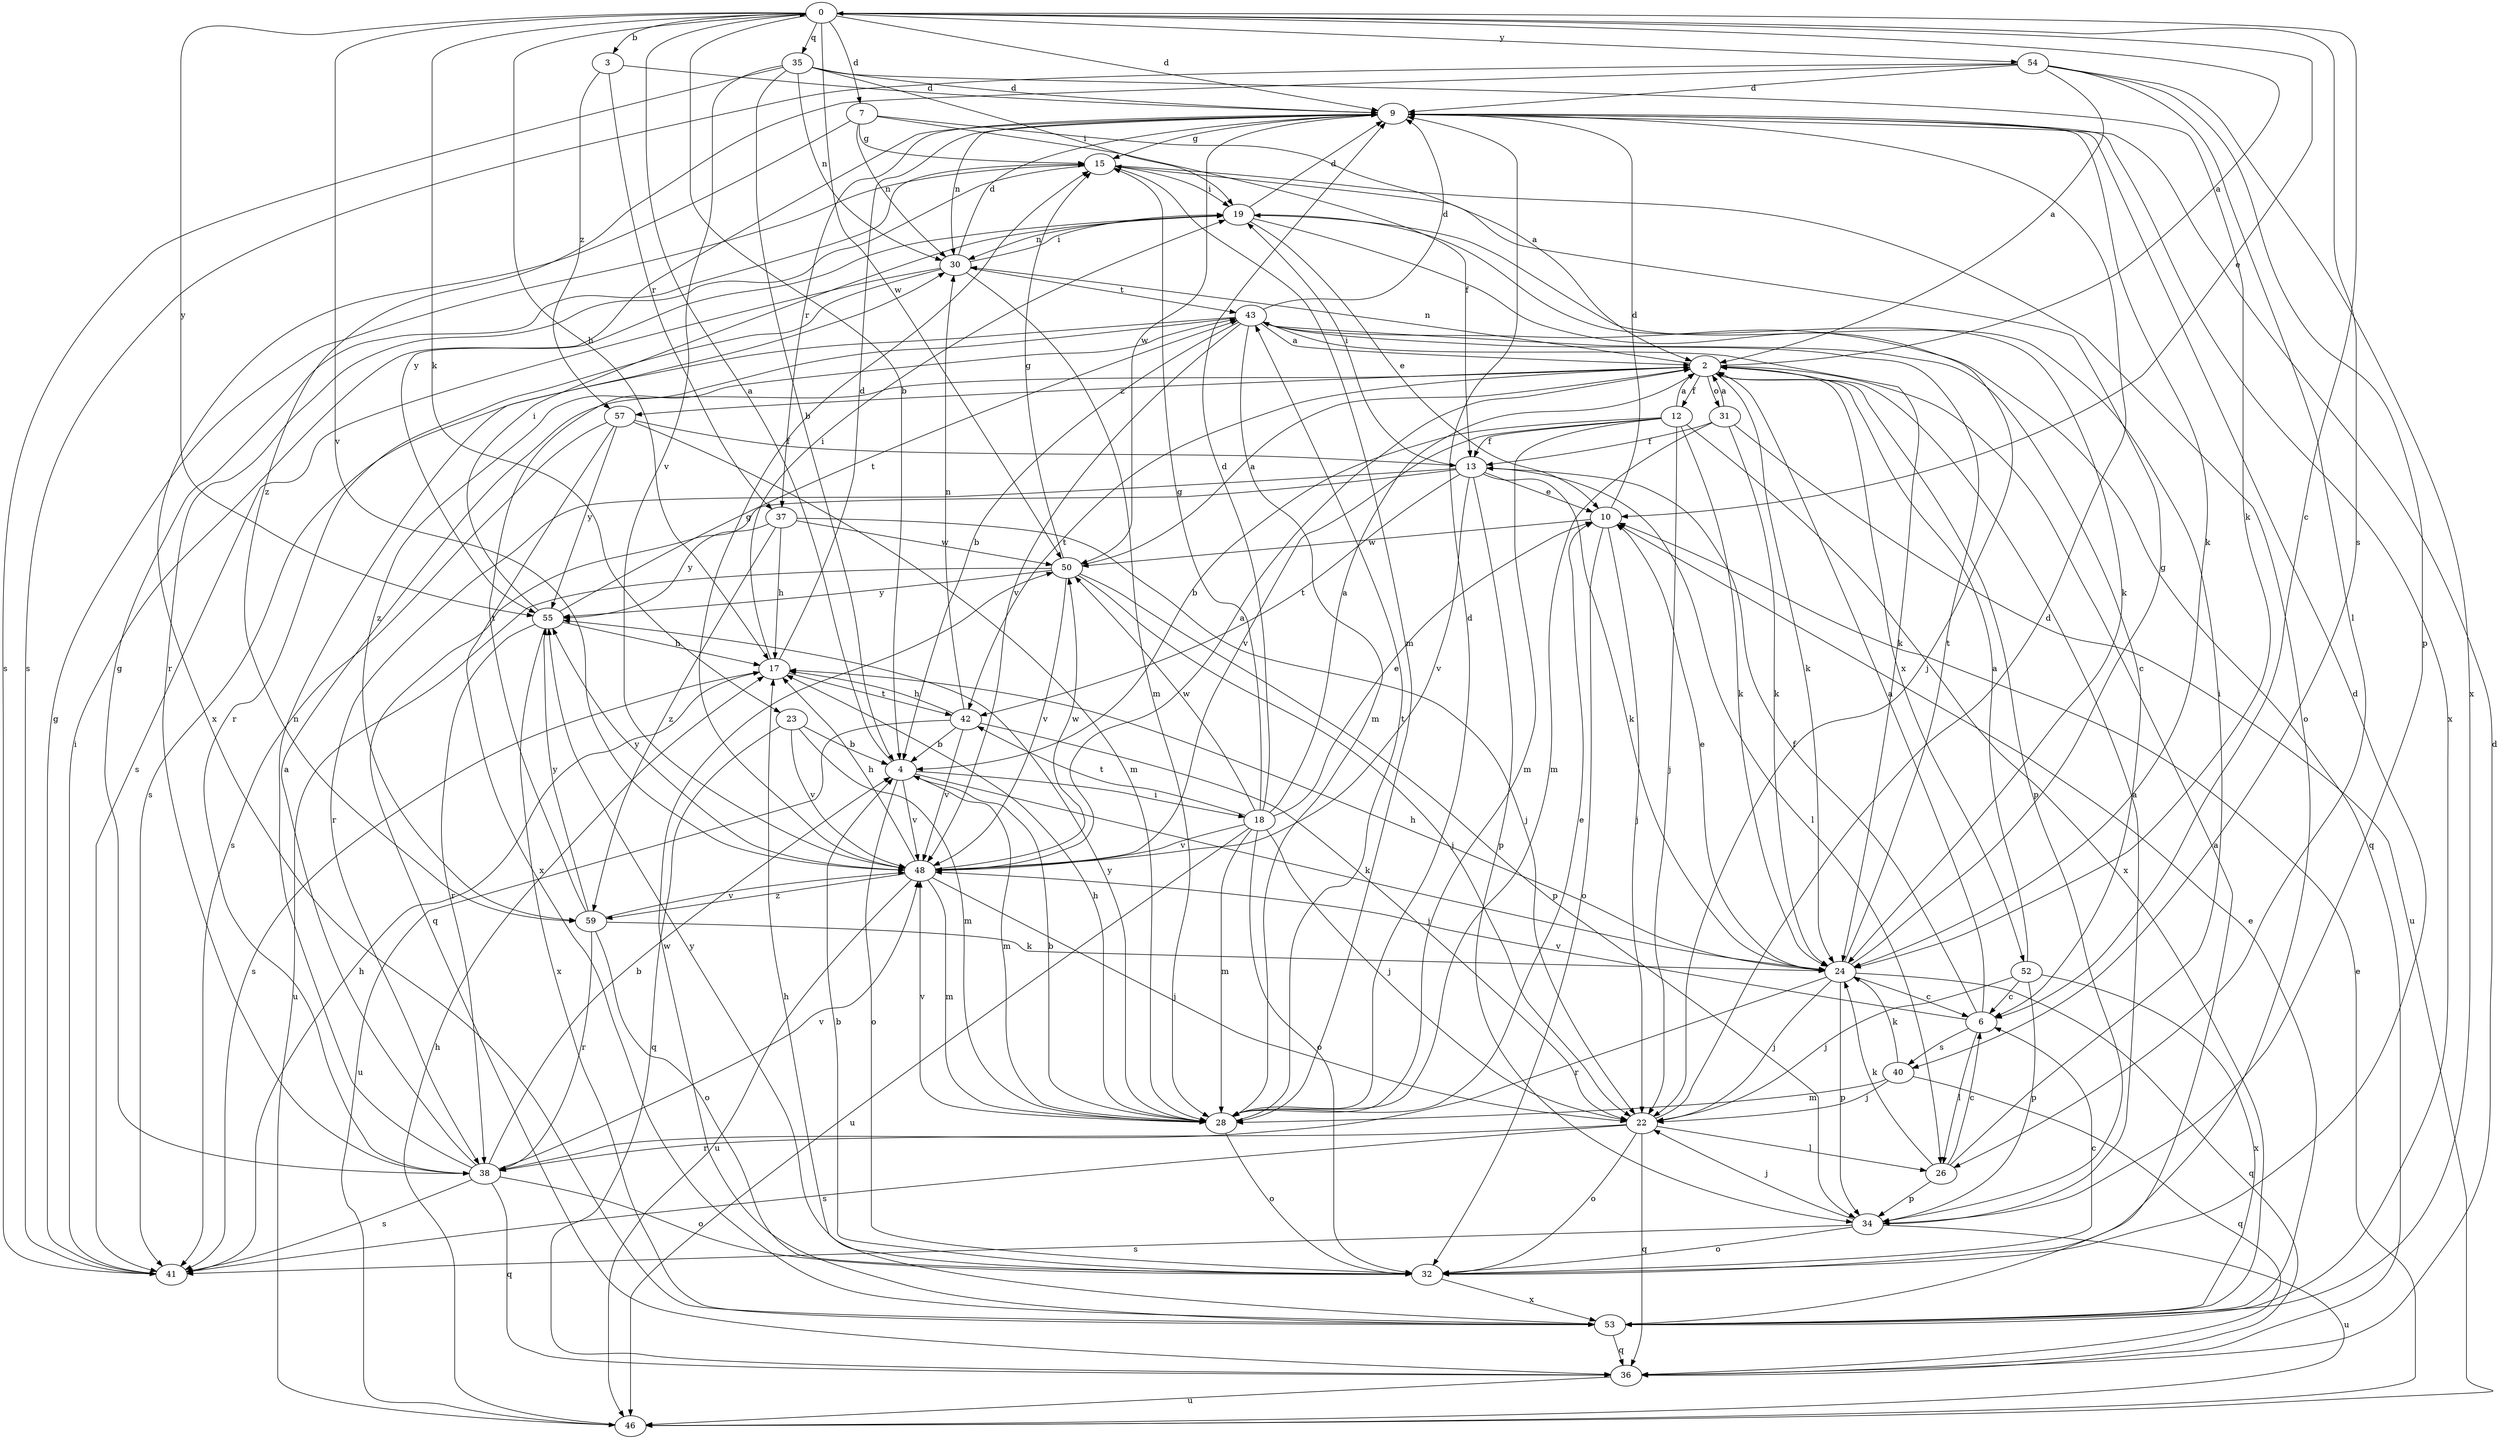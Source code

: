 strict digraph  {
0;
2;
3;
4;
6;
7;
9;
10;
12;
13;
15;
17;
18;
19;
22;
23;
24;
26;
28;
30;
31;
32;
34;
35;
36;
37;
38;
40;
41;
42;
43;
46;
48;
50;
52;
53;
54;
55;
57;
59;
0 -> 3  [label=b];
0 -> 4  [label=b];
0 -> 6  [label=c];
0 -> 7  [label=d];
0 -> 9  [label=d];
0 -> 10  [label=e];
0 -> 17  [label=h];
0 -> 23  [label=k];
0 -> 35  [label=q];
0 -> 40  [label=s];
0 -> 48  [label=v];
0 -> 50  [label=w];
0 -> 54  [label=y];
0 -> 55  [label=y];
2 -> 0  [label=a];
2 -> 12  [label=f];
2 -> 24  [label=k];
2 -> 30  [label=n];
2 -> 31  [label=o];
2 -> 34  [label=p];
2 -> 42  [label=t];
2 -> 52  [label=x];
2 -> 57  [label=z];
3 -> 9  [label=d];
3 -> 37  [label=r];
3 -> 57  [label=z];
4 -> 0  [label=a];
4 -> 18  [label=i];
4 -> 24  [label=k];
4 -> 28  [label=m];
4 -> 32  [label=o];
4 -> 48  [label=v];
6 -> 2  [label=a];
6 -> 13  [label=f];
6 -> 26  [label=l];
6 -> 40  [label=s];
6 -> 48  [label=v];
7 -> 2  [label=a];
7 -> 13  [label=f];
7 -> 15  [label=g];
7 -> 30  [label=n];
7 -> 53  [label=x];
9 -> 15  [label=g];
9 -> 24  [label=k];
9 -> 30  [label=n];
9 -> 37  [label=r];
9 -> 50  [label=w];
9 -> 53  [label=x];
9 -> 55  [label=y];
10 -> 9  [label=d];
10 -> 22  [label=j];
10 -> 32  [label=o];
10 -> 50  [label=w];
12 -> 2  [label=a];
12 -> 4  [label=b];
12 -> 13  [label=f];
12 -> 22  [label=j];
12 -> 24  [label=k];
12 -> 28  [label=m];
12 -> 48  [label=v];
12 -> 53  [label=x];
13 -> 10  [label=e];
13 -> 19  [label=i];
13 -> 24  [label=k];
13 -> 26  [label=l];
13 -> 34  [label=p];
13 -> 36  [label=q];
13 -> 38  [label=r];
13 -> 42  [label=t];
13 -> 48  [label=v];
15 -> 19  [label=i];
15 -> 28  [label=m];
15 -> 32  [label=o];
15 -> 38  [label=r];
17 -> 9  [label=d];
17 -> 19  [label=i];
17 -> 41  [label=s];
17 -> 42  [label=t];
18 -> 2  [label=a];
18 -> 9  [label=d];
18 -> 10  [label=e];
18 -> 15  [label=g];
18 -> 22  [label=j];
18 -> 28  [label=m];
18 -> 32  [label=o];
18 -> 42  [label=t];
18 -> 46  [label=u];
18 -> 48  [label=v];
18 -> 50  [label=w];
19 -> 9  [label=d];
19 -> 10  [label=e];
19 -> 22  [label=j];
19 -> 24  [label=k];
19 -> 30  [label=n];
22 -> 9  [label=d];
22 -> 26  [label=l];
22 -> 32  [label=o];
22 -> 36  [label=q];
22 -> 38  [label=r];
22 -> 41  [label=s];
23 -> 4  [label=b];
23 -> 28  [label=m];
23 -> 36  [label=q];
23 -> 48  [label=v];
24 -> 6  [label=c];
24 -> 10  [label=e];
24 -> 15  [label=g];
24 -> 17  [label=h];
24 -> 22  [label=j];
24 -> 34  [label=p];
24 -> 36  [label=q];
24 -> 38  [label=r];
24 -> 43  [label=t];
26 -> 6  [label=c];
26 -> 19  [label=i];
26 -> 24  [label=k];
26 -> 34  [label=p];
28 -> 4  [label=b];
28 -> 9  [label=d];
28 -> 10  [label=e];
28 -> 17  [label=h];
28 -> 32  [label=o];
28 -> 43  [label=t];
28 -> 48  [label=v];
28 -> 55  [label=y];
30 -> 9  [label=d];
30 -> 19  [label=i];
30 -> 28  [label=m];
30 -> 38  [label=r];
30 -> 41  [label=s];
30 -> 43  [label=t];
31 -> 2  [label=a];
31 -> 13  [label=f];
31 -> 24  [label=k];
31 -> 28  [label=m];
31 -> 46  [label=u];
32 -> 4  [label=b];
32 -> 6  [label=c];
32 -> 9  [label=d];
32 -> 53  [label=x];
32 -> 55  [label=y];
34 -> 2  [label=a];
34 -> 22  [label=j];
34 -> 32  [label=o];
34 -> 41  [label=s];
34 -> 46  [label=u];
35 -> 4  [label=b];
35 -> 9  [label=d];
35 -> 19  [label=i];
35 -> 24  [label=k];
35 -> 30  [label=n];
35 -> 41  [label=s];
35 -> 48  [label=v];
36 -> 9  [label=d];
36 -> 46  [label=u];
37 -> 17  [label=h];
37 -> 22  [label=j];
37 -> 50  [label=w];
37 -> 55  [label=y];
37 -> 59  [label=z];
38 -> 2  [label=a];
38 -> 4  [label=b];
38 -> 15  [label=g];
38 -> 30  [label=n];
38 -> 32  [label=o];
38 -> 36  [label=q];
38 -> 41  [label=s];
38 -> 48  [label=v];
40 -> 22  [label=j];
40 -> 24  [label=k];
40 -> 28  [label=m];
40 -> 36  [label=q];
41 -> 15  [label=g];
41 -> 17  [label=h];
41 -> 19  [label=i];
42 -> 4  [label=b];
42 -> 17  [label=h];
42 -> 22  [label=j];
42 -> 30  [label=n];
42 -> 46  [label=u];
42 -> 48  [label=v];
43 -> 2  [label=a];
43 -> 4  [label=b];
43 -> 6  [label=c];
43 -> 9  [label=d];
43 -> 24  [label=k];
43 -> 28  [label=m];
43 -> 36  [label=q];
43 -> 41  [label=s];
43 -> 48  [label=v];
43 -> 59  [label=z];
46 -> 10  [label=e];
46 -> 17  [label=h];
48 -> 2  [label=a];
48 -> 15  [label=g];
48 -> 17  [label=h];
48 -> 22  [label=j];
48 -> 28  [label=m];
48 -> 46  [label=u];
48 -> 50  [label=w];
48 -> 55  [label=y];
48 -> 59  [label=z];
50 -> 2  [label=a];
50 -> 15  [label=g];
50 -> 22  [label=j];
50 -> 34  [label=p];
50 -> 46  [label=u];
50 -> 48  [label=v];
50 -> 55  [label=y];
52 -> 2  [label=a];
52 -> 6  [label=c];
52 -> 22  [label=j];
52 -> 34  [label=p];
52 -> 53  [label=x];
53 -> 2  [label=a];
53 -> 10  [label=e];
53 -> 17  [label=h];
53 -> 36  [label=q];
53 -> 50  [label=w];
54 -> 2  [label=a];
54 -> 9  [label=d];
54 -> 26  [label=l];
54 -> 34  [label=p];
54 -> 41  [label=s];
54 -> 53  [label=x];
54 -> 59  [label=z];
55 -> 17  [label=h];
55 -> 19  [label=i];
55 -> 38  [label=r];
55 -> 43  [label=t];
55 -> 53  [label=x];
57 -> 13  [label=f];
57 -> 28  [label=m];
57 -> 41  [label=s];
57 -> 53  [label=x];
57 -> 55  [label=y];
59 -> 24  [label=k];
59 -> 32  [label=o];
59 -> 38  [label=r];
59 -> 43  [label=t];
59 -> 48  [label=v];
59 -> 55  [label=y];
}
